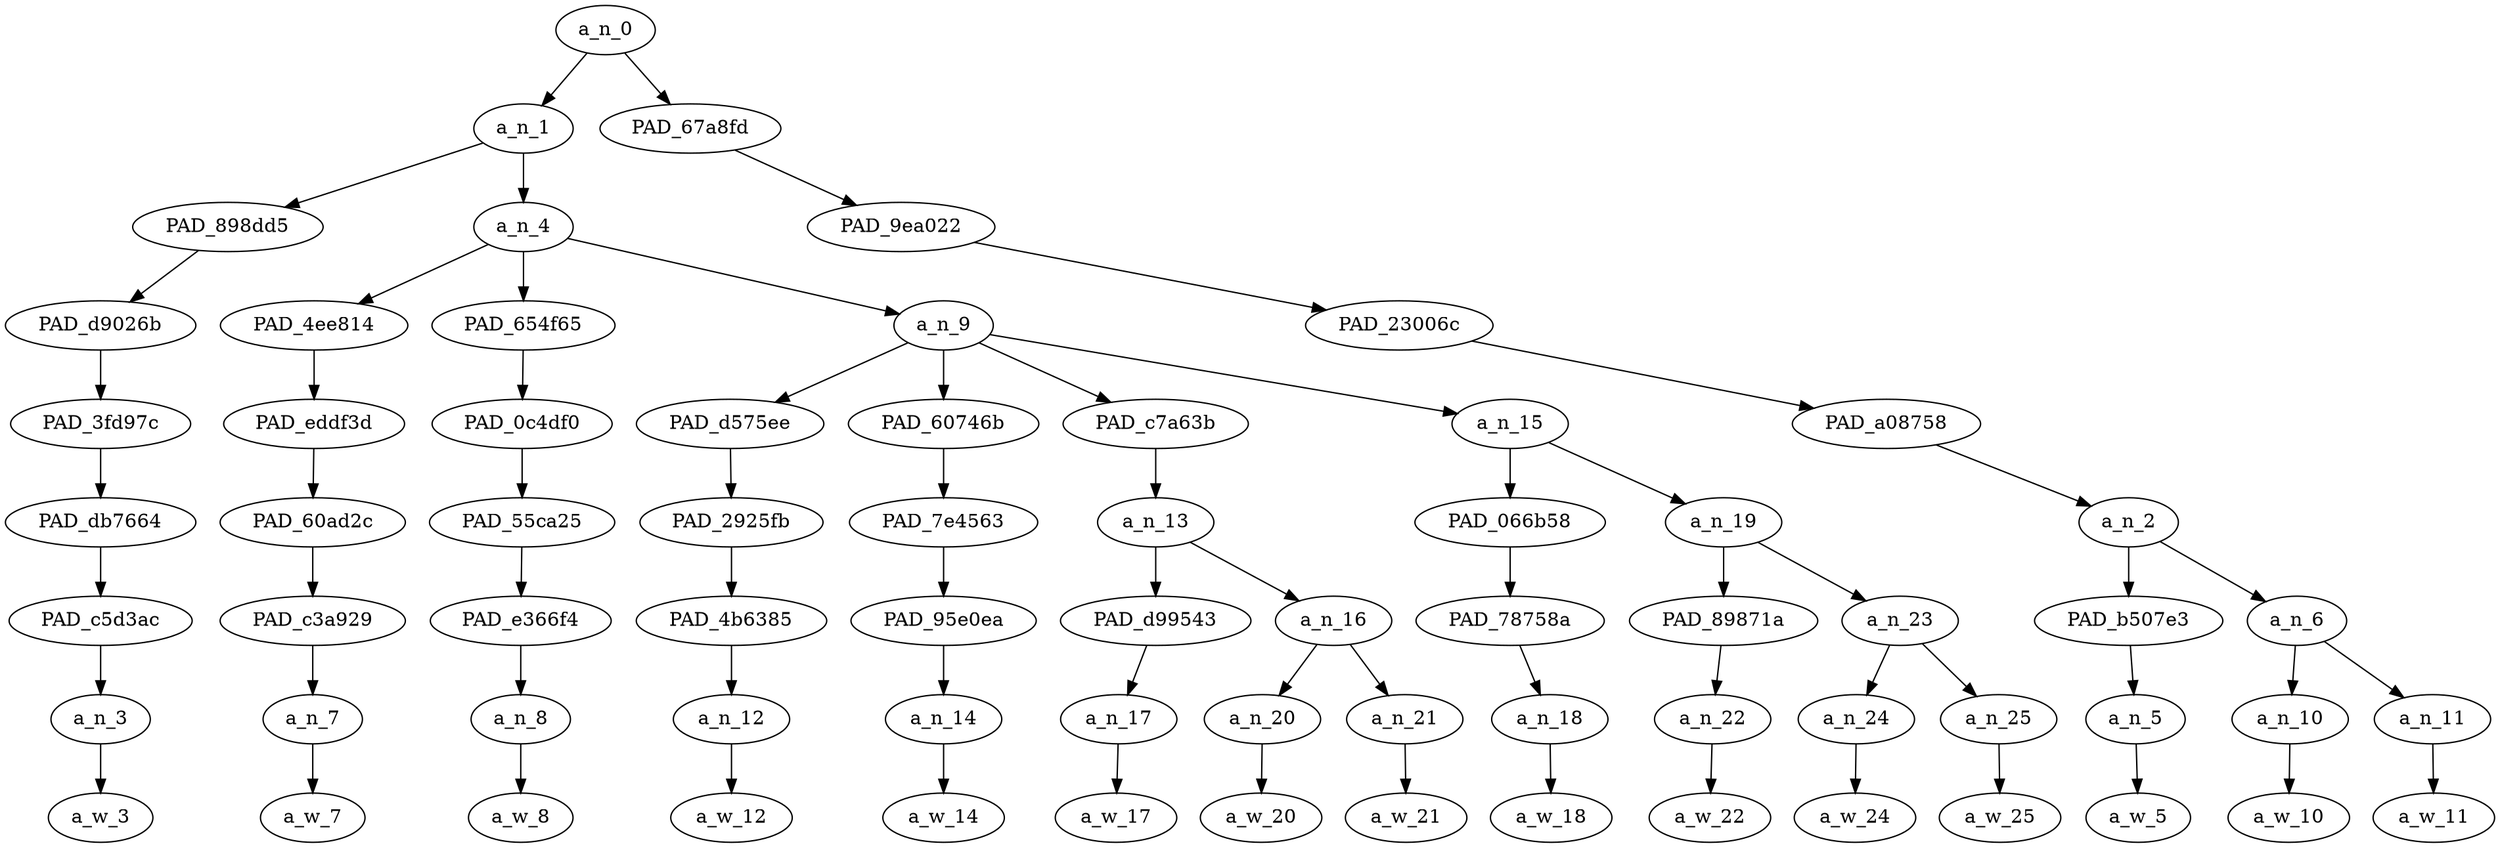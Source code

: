 strict digraph "" {
	a_n_0	[div_dir=1,
		index=0,
		level=8,
		pos="7.127604166666667,8!",
		text_span="[0, 1, 2, 3, 4, 5, 6, 7, 8, 9, 10, 11, 12, 13, 14]",
		value=1.00000004];
	a_n_1	[div_dir=1,
		index=0,
		level=7,
		pos="1.5052083333333333,7!",
		text_span="[0, 1, 2, 3, 4, 5, 6, 7, 8, 9, 10, 11]",
		value=0.81273086];
	a_n_0 -> a_n_1;
	PAD_67a8fd	[div_dir=-1,
		index=1,
		level=7,
		pos="12.75,7!",
		text_span="[12, 13, 14]",
		value=0.18693622];
	a_n_0 -> PAD_67a8fd;
	PAD_898dd5	[div_dir=-1,
		index=0,
		level=6,
		pos="0.0,6!",
		text_span="[0]",
		value=0.04942885];
	a_n_1 -> PAD_898dd5;
	a_n_4	[div_dir=1,
		index=1,
		level=6,
		pos="3.0104166666666665,6!",
		text_span="[1, 2, 3, 4, 5, 6, 7, 8, 9, 10, 11]",
		value=0.76292989];
	a_n_1 -> a_n_4;
	PAD_d9026b	[div_dir=-1,
		index=0,
		level=5,
		pos="0.0,5!",
		text_span="[0]",
		value=0.04942885];
	PAD_898dd5 -> PAD_d9026b;
	PAD_3fd97c	[div_dir=-1,
		index=0,
		level=4,
		pos="0.0,4!",
		text_span="[0]",
		value=0.04942885];
	PAD_d9026b -> PAD_3fd97c;
	PAD_db7664	[div_dir=-1,
		index=0,
		level=3,
		pos="0.0,3!",
		text_span="[0]",
		value=0.04942885];
	PAD_3fd97c -> PAD_db7664;
	PAD_c5d3ac	[div_dir=-1,
		index=0,
		level=2,
		pos="0.0,2!",
		text_span="[0]",
		value=0.04942885];
	PAD_db7664 -> PAD_c5d3ac;
	a_n_3	[div_dir=-1,
		index=0,
		level=1,
		pos="0.0,1!",
		text_span="[0]",
		value=0.04942885];
	PAD_c5d3ac -> a_n_3;
	a_w_3	[div_dir=0,
		index=0,
		level=0,
		pos="0,0!",
		text_span="[0]",
		value=how];
	a_n_3 -> a_w_3;
	PAD_4ee814	[div_dir=1,
		index=1,
		level=5,
		pos="1.0,5!",
		text_span="[1]",
		value=0.03589214];
	a_n_4 -> PAD_4ee814;
	PAD_654f65	[div_dir=1,
		index=2,
		level=5,
		pos="2.0,5!",
		text_span="[2]",
		value=0.03820580];
	a_n_4 -> PAD_654f65;
	a_n_9	[div_dir=1,
		index=3,
		level=5,
		pos="6.03125,5!",
		text_span="[3, 4, 5, 6, 7, 8, 9, 10, 11]",
		value=0.68838233];
	a_n_4 -> a_n_9;
	PAD_eddf3d	[div_dir=1,
		index=1,
		level=4,
		pos="1.0,4!",
		text_span="[1]",
		value=0.03589214];
	PAD_4ee814 -> PAD_eddf3d;
	PAD_60ad2c	[div_dir=1,
		index=1,
		level=3,
		pos="1.0,3!",
		text_span="[1]",
		value=0.03589214];
	PAD_eddf3d -> PAD_60ad2c;
	PAD_c3a929	[div_dir=1,
		index=1,
		level=2,
		pos="1.0,2!",
		text_span="[1]",
		value=0.03589214];
	PAD_60ad2c -> PAD_c3a929;
	a_n_7	[div_dir=1,
		index=1,
		level=1,
		pos="1.0,1!",
		text_span="[1]",
		value=0.03589214];
	PAD_c3a929 -> a_n_7;
	a_w_7	[div_dir=0,
		index=1,
		level=0,
		pos="1,0!",
		text_span="[1]",
		value=do];
	a_n_7 -> a_w_7;
	PAD_0c4df0	[div_dir=1,
		index=2,
		level=4,
		pos="2.0,4!",
		text_span="[2]",
		value=0.03820580];
	PAD_654f65 -> PAD_0c4df0;
	PAD_55ca25	[div_dir=1,
		index=2,
		level=3,
		pos="2.0,3!",
		text_span="[2]",
		value=0.03820580];
	PAD_0c4df0 -> PAD_55ca25;
	PAD_e366f4	[div_dir=1,
		index=2,
		level=2,
		pos="2.0,2!",
		text_span="[2]",
		value=0.03820580];
	PAD_55ca25 -> PAD_e366f4;
	a_n_8	[div_dir=1,
		index=2,
		level=1,
		pos="2.0,1!",
		text_span="[2]",
		value=0.03820580];
	PAD_e366f4 -> a_n_8;
	a_w_8	[div_dir=0,
		index=2,
		level=0,
		pos="2,0!",
		text_span="[2]",
		value=i];
	a_n_8 -> a_w_8;
	PAD_d575ee	[div_dir=1,
		index=3,
		level=4,
		pos="3.0,4!",
		text_span="[3]",
		value=0.05413142];
	a_n_9 -> PAD_d575ee;
	PAD_60746b	[div_dir=1,
		index=5,
		level=4,
		pos="7.0,4!",
		text_span="[7]",
		value=0.04262933];
	a_n_9 -> PAD_60746b;
	PAD_c7a63b	[div_dir=1,
		index=4,
		level=4,
		pos="5.25,4!",
		text_span="[4, 5, 6]",
		value=0.16621732];
	a_n_9 -> PAD_c7a63b;
	a_n_15	[div_dir=1,
		index=6,
		level=4,
		pos="8.875,4!",
		text_span="[8, 9, 10, 11]",
		value=0.42505334];
	a_n_9 -> a_n_15;
	PAD_2925fb	[div_dir=1,
		index=3,
		level=3,
		pos="3.0,3!",
		text_span="[3]",
		value=0.05413142];
	PAD_d575ee -> PAD_2925fb;
	PAD_4b6385	[div_dir=1,
		index=3,
		level=2,
		pos="3.0,2!",
		text_span="[3]",
		value=0.05413142];
	PAD_2925fb -> PAD_4b6385;
	a_n_12	[div_dir=1,
		index=3,
		level=1,
		pos="3.0,1!",
		text_span="[3]",
		value=0.05413142];
	PAD_4b6385 -> a_n_12;
	a_w_12	[div_dir=0,
		index=3,
		level=0,
		pos="3,0!",
		text_span="[3]",
		value=work];
	a_n_12 -> a_w_12;
	PAD_7e4563	[div_dir=1,
		index=5,
		level=3,
		pos="7.0,3!",
		text_span="[7]",
		value=0.04262933];
	PAD_60746b -> PAD_7e4563;
	PAD_95e0ea	[div_dir=1,
		index=6,
		level=2,
		pos="7.0,2!",
		text_span="[7]",
		value=0.04262933];
	PAD_7e4563 -> PAD_95e0ea;
	a_n_14	[div_dir=1,
		index=7,
		level=1,
		pos="7.0,1!",
		text_span="[7]",
		value=0.04262933];
	PAD_95e0ea -> a_n_14;
	a_w_14	[div_dir=0,
		index=7,
		level=0,
		pos="7,0!",
		text_span="[7]",
		value=still];
	a_n_14 -> a_w_14;
	a_n_13	[div_dir=1,
		index=4,
		level=3,
		pos="5.25,3!",
		text_span="[4, 5, 6]",
		value=0.16621732];
	PAD_c7a63b -> a_n_13;
	PAD_d99543	[div_dir=-1,
		index=5,
		level=2,
		pos="6.0,2!",
		text_span="[6]",
		value=0.09825982];
	a_n_13 -> PAD_d99543;
	a_n_16	[div_dir=1,
		index=4,
		level=2,
		pos="4.5,2!",
		text_span="[4, 5]",
		value=0.06783992];
	a_n_13 -> a_n_16;
	a_n_17	[div_dir=-1,
		index=6,
		level=1,
		pos="6.0,1!",
		text_span="[6]",
		value=0.09825982];
	PAD_d99543 -> a_n_17;
	a_w_17	[div_dir=0,
		index=6,
		level=0,
		pos="6,0!",
		text_span="[6]",
		value=amp];
	a_n_17 -> a_w_17;
	a_n_20	[div_dir=1,
		index=4,
		level=1,
		pos="4.0,1!",
		text_span="[4]",
		value=0.02975114];
	a_n_16 -> a_n_20;
	a_n_21	[div_dir=1,
		index=5,
		level=1,
		pos="5.0,1!",
		text_span="[5]",
		value=0.03793172];
	a_n_16 -> a_n_21;
	a_w_20	[div_dir=0,
		index=4,
		level=0,
		pos="4,0!",
		text_span="[4]",
		value=so];
	a_n_20 -> a_w_20;
	a_w_21	[div_dir=0,
		index=5,
		level=0,
		pos="5,0!",
		text_span="[5]",
		value=much];
	a_n_21 -> a_w_21;
	PAD_066b58	[div_dir=1,
		index=6,
		level=3,
		pos="8.0,3!",
		text_span="[8]",
		value=0.05033457];
	a_n_15 -> PAD_066b58;
	a_n_19	[div_dir=1,
		index=7,
		level=3,
		pos="9.75,3!",
		text_span="[9, 10, 11]",
		value=0.37443629];
	a_n_15 -> a_n_19;
	PAD_78758a	[div_dir=1,
		index=7,
		level=2,
		pos="8.0,2!",
		text_span="[8]",
		value=0.05033457];
	PAD_066b58 -> PAD_78758a;
	a_n_18	[div_dir=1,
		index=8,
		level=1,
		pos="8.0,1!",
		text_span="[8]",
		value=0.05033457];
	PAD_78758a -> a_n_18;
	a_w_18	[div_dir=0,
		index=8,
		level=0,
		pos="8,0!",
		text_span="[8]",
		value=be];
	a_n_18 -> a_w_18;
	PAD_89871a	[div_dir=1,
		index=8,
		level=2,
		pos="9.0,2!",
		text_span="[9]",
		value=0.09879963];
	a_n_19 -> PAD_89871a;
	a_n_23	[div_dir=1,
		index=9,
		level=2,
		pos="10.5,2!",
		text_span="[10, 11]",
		value=0.27534169];
	a_n_19 -> a_n_23;
	a_n_22	[div_dir=1,
		index=9,
		level=1,
		pos="9.0,1!",
		text_span="[9]",
		value=0.09879963];
	PAD_89871a -> a_n_22;
	a_w_22	[div_dir=0,
		index=9,
		level=0,
		pos="9,0!",
		text_span="[9]",
		value=broke];
	a_n_22 -> a_w_22;
	a_n_24	[div_dir=1,
		index=10,
		level=1,
		pos="10.0,1!",
		text_span="[10]",
		value=0.12121304];
	a_n_23 -> a_n_24;
	a_n_25	[div_dir=1,
		index=11,
		level=1,
		pos="11.0,1!",
		text_span="[11]",
		value=0.15387430];
	a_n_23 -> a_n_25;
	a_w_24	[div_dir=0,
		index=10,
		level=0,
		pos="10,0!",
		text_span="[10]",
		value=adult];
	a_n_24 -> a_w_24;
	a_w_25	[div_dir=0,
		index=11,
		level=0,
		pos="11,0!",
		text_span="[11]",
		value=hood];
	a_n_25 -> a_w_25;
	PAD_9ea022	[div_dir=-1,
		index=2,
		level=6,
		pos="12.75,6!",
		text_span="[12, 13, 14]",
		value=0.18693622];
	PAD_67a8fd -> PAD_9ea022;
	PAD_23006c	[div_dir=-1,
		index=4,
		level=5,
		pos="12.75,5!",
		text_span="[12, 13, 14]",
		value=0.18693622];
	PAD_9ea022 -> PAD_23006c;
	PAD_a08758	[div_dir=-1,
		index=7,
		level=4,
		pos="12.75,4!",
		text_span="[12, 13, 14]",
		value=0.18693622];
	PAD_23006c -> PAD_a08758;
	a_n_2	[div_dir=-1,
		index=8,
		level=3,
		pos="12.75,3!",
		text_span="[12, 13, 14]",
		value=0.18693622];
	PAD_a08758 -> a_n_2;
	PAD_b507e3	[div_dir=1,
		index=10,
		level=2,
		pos="12.0,2!",
		text_span="[12]",
		value=0.05025136];
	a_n_2 -> PAD_b507e3;
	a_n_6	[div_dir=-1,
		index=11,
		level=2,
		pos="13.5,2!",
		text_span="[13, 14]",
		value=0.13667896];
	a_n_2 -> a_n_6;
	a_n_5	[div_dir=1,
		index=12,
		level=1,
		pos="12.0,1!",
		text_span="[12]",
		value=0.05025136];
	PAD_b507e3 -> a_n_5;
	a_w_5	[div_dir=0,
		index=12,
		level=0,
		pos="12,0!",
		text_span="[12]",
		value=is];
	a_n_5 -> a_w_5;
	a_n_10	[div_dir=1,
		index=13,
		level=1,
		pos="13.0,1!",
		text_span="[13]",
		value=0.04325490];
	a_n_6 -> a_n_10;
	a_n_11	[div_dir=-1,
		index=14,
		level=1,
		pos="14.0,1!",
		text_span="[14]",
		value=0.09324237];
	a_n_6 -> a_n_11;
	a_w_10	[div_dir=0,
		index=13,
		level=0,
		pos="13,0!",
		text_span="[13]",
		value=so1];
	a_n_10 -> a_w_10;
	a_w_11	[div_dir=0,
		index=14,
		level=0,
		pos="14,0!",
		text_span="[14]",
		value=ghetto];
	a_n_11 -> a_w_11;
}
